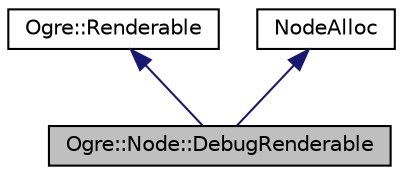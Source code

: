 digraph "Ogre::Node::DebugRenderable"
{
  bgcolor="transparent";
  edge [fontname="Helvetica",fontsize="10",labelfontname="Helvetica",labelfontsize="10"];
  node [fontname="Helvetica",fontsize="10",shape=record];
  Node0 [label="Ogre::Node::DebugRenderable",height=0.2,width=0.4,color="black", fillcolor="grey75", style="filled", fontcolor="black"];
  Node1 -> Node0 [dir="back",color="midnightblue",fontsize="10",style="solid",fontname="Helvetica"];
  Node1 [label="Ogre::Renderable",height=0.2,width=0.4,color="black",URL="$class_ogre_1_1_renderable.html",tooltip="Abstract class defining the interface all renderable objects must implement. "];
  Node2 -> Node0 [dir="back",color="midnightblue",fontsize="10",style="solid",fontname="Helvetica"];
  Node2 [label="NodeAlloc",height=0.2,width=0.4,color="black",URL="$class_ogre_1_1_allocated_object.html"];
}
